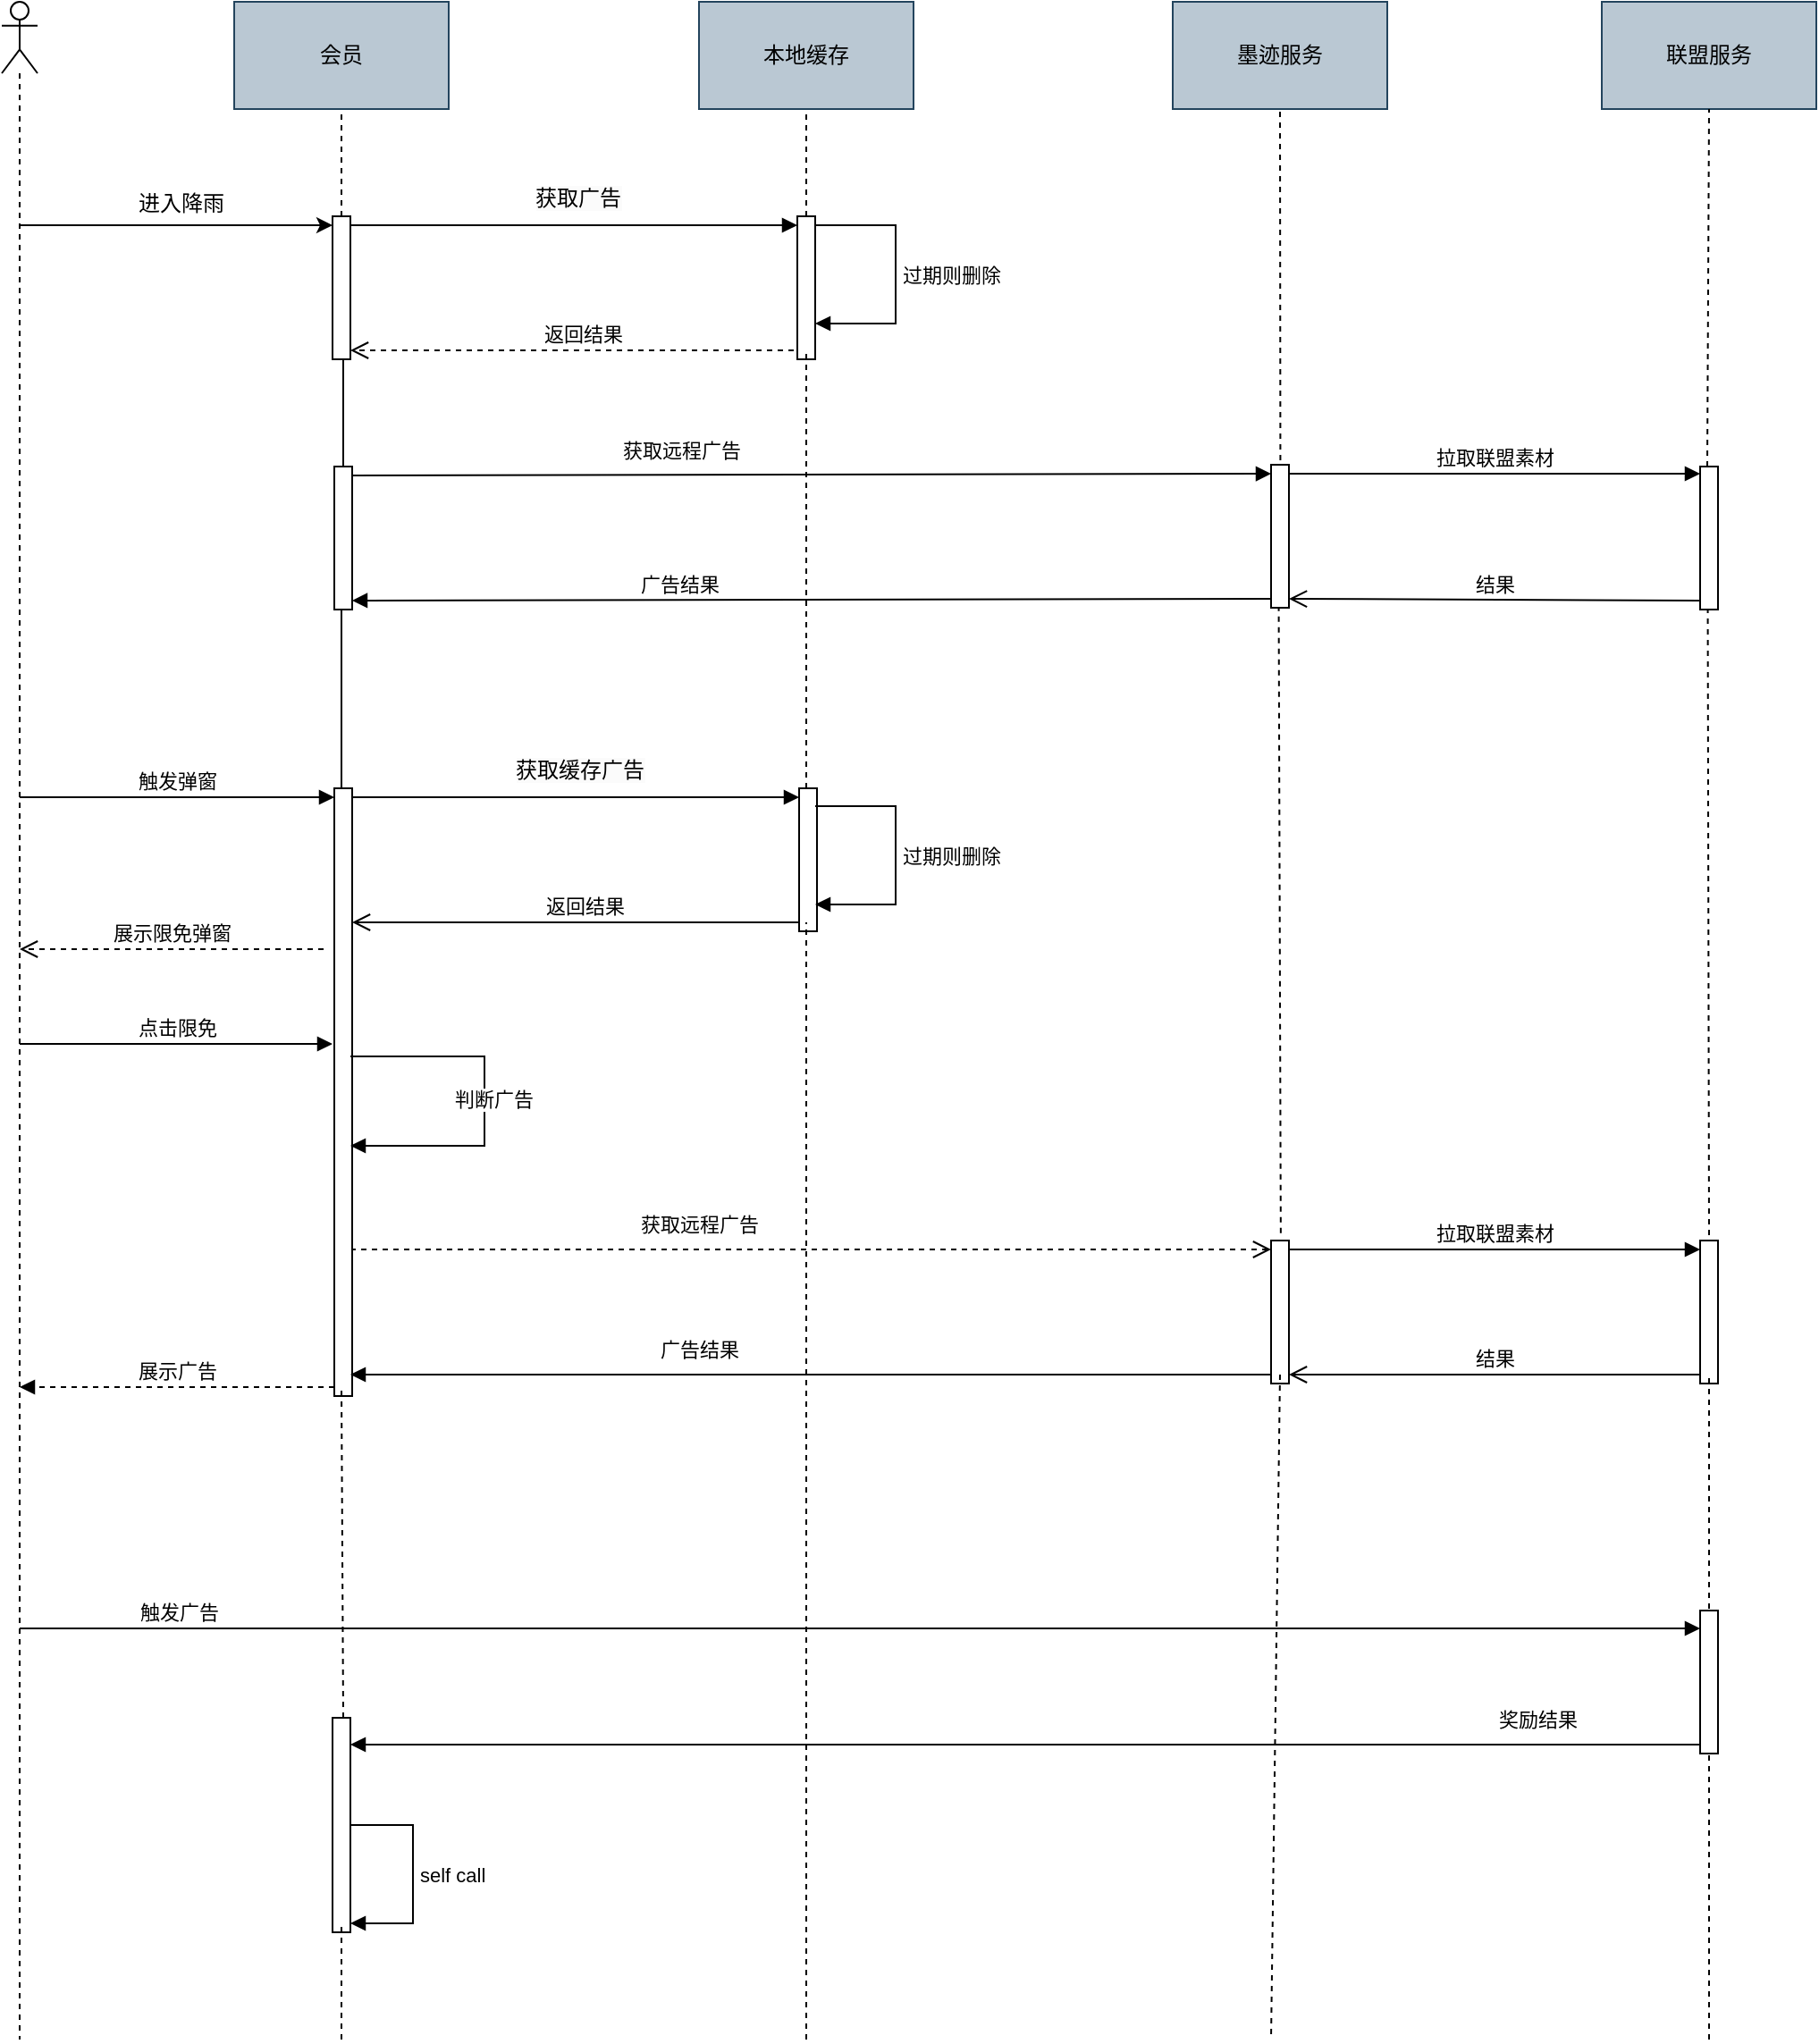 <mxfile version="24.7.17">
  <diagram name="第 1 页" id="adFPpe0ULtLu0ErX_vkU">
    <mxGraphModel dx="1656" dy="902" grid="1" gridSize="10" guides="1" tooltips="1" connect="1" arrows="1" fold="1" page="1" pageScale="1" pageWidth="827" pageHeight="1169" math="0" shadow="0">
      <root>
        <mxCell id="0" />
        <mxCell id="1" parent="0" />
        <mxCell id="JBMR1jgy8J0NJgJFcVR7-1" value="" style="shape=umlLifeline;perimeter=lifelinePerimeter;whiteSpace=wrap;html=1;container=1;dropTarget=0;collapsible=0;recursiveResize=0;outlineConnect=0;portConstraint=eastwest;newEdgeStyle={&quot;curved&quot;:0,&quot;rounded&quot;:0};participant=umlActor;" parent="1" vertex="1">
          <mxGeometry x="80" y="70" width="20" height="1140" as="geometry" />
        </mxCell>
        <mxCell id="JBMR1jgy8J0NJgJFcVR7-2" value="会员" style="rounded=0;whiteSpace=wrap;html=1;fillColor=#bac8d3;strokeColor=#23445d;" parent="1" vertex="1">
          <mxGeometry x="210" y="70" width="120" height="60" as="geometry" />
        </mxCell>
        <mxCell id="JBMR1jgy8J0NJgJFcVR7-3" value="本地缓存" style="rounded=0;whiteSpace=wrap;html=1;fillColor=#bac8d3;strokeColor=#23445d;" parent="1" vertex="1">
          <mxGeometry x="470" y="70" width="120" height="60" as="geometry" />
        </mxCell>
        <mxCell id="JBMR1jgy8J0NJgJFcVR7-4" value="墨迹服务" style="rounded=0;whiteSpace=wrap;html=1;fillColor=#bac8d3;strokeColor=#23445d;" parent="1" vertex="1">
          <mxGeometry x="735" y="70" width="120" height="60" as="geometry" />
        </mxCell>
        <mxCell id="JBMR1jgy8J0NJgJFcVR7-5" value="联盟服务" style="rounded=0;whiteSpace=wrap;html=1;fillColor=#bac8d3;strokeColor=#23445d;" parent="1" vertex="1">
          <mxGeometry x="975" y="70" width="120" height="60" as="geometry" />
        </mxCell>
        <mxCell id="JBMR1jgy8J0NJgJFcVR7-6" value="" style="html=1;points=[[0,0,0,0,5],[0,1,0,0,-5],[1,0,0,0,5],[1,1,0,0,-5]];perimeter=orthogonalPerimeter;outlineConnect=0;targetShapes=umlLifeline;portConstraint=eastwest;newEdgeStyle={&quot;curved&quot;:0,&quot;rounded&quot;:0};" parent="1" vertex="1">
          <mxGeometry x="265" y="190" width="10" height="80" as="geometry" />
        </mxCell>
        <mxCell id="JBMR1jgy8J0NJgJFcVR7-7" value="" style="html=1;verticalAlign=bottom;endArrow=block;curved=0;rounded=0;entryX=0;entryY=0;entryDx=0;entryDy=5;exitX=1;exitY=0;exitDx=0;exitDy=5;entryPerimeter=0;" parent="1" source="JBMR1jgy8J0NJgJFcVR7-6" target="JBMR1jgy8J0NJgJFcVR7-11" edge="1">
          <mxGeometry relative="1" as="geometry">
            <mxPoint x="345" y="195" as="targetPoint" />
          </mxGeometry>
        </mxCell>
        <mxCell id="JBMR1jgy8J0NJgJFcVR7-8" value="&lt;span style=&quot;font-size: 12px; background-color: rgb(251, 251, 251);&quot;&gt;获取广告&lt;/span&gt;" style="edgeLabel;html=1;align=center;verticalAlign=middle;resizable=0;points=[];" parent="JBMR1jgy8J0NJgJFcVR7-7" vertex="1" connectable="0">
          <mxGeometry x="0.012" y="-2" relative="1" as="geometry">
            <mxPoint y="-17" as="offset" />
          </mxGeometry>
        </mxCell>
        <mxCell id="JBMR1jgy8J0NJgJFcVR7-9" value="返回结果" style="html=1;verticalAlign=bottom;endArrow=open;dashed=1;endSize=8;curved=0;rounded=0;exitX=1;exitY=1;exitDx=0;exitDy=-5;entryX=1;entryY=1;entryDx=0;entryDy=-5;exitPerimeter=0;" parent="1" source="JBMR1jgy8J0NJgJFcVR7-11" target="JBMR1jgy8J0NJgJFcVR7-6" edge="1">
          <mxGeometry relative="1" as="geometry">
            <mxPoint x="345" y="265" as="sourcePoint" />
          </mxGeometry>
        </mxCell>
        <mxCell id="JBMR1jgy8J0NJgJFcVR7-10" value="" style="endArrow=none;html=1;rounded=0;entryX=0.5;entryY=1;entryDx=0;entryDy=0;dashed=1;" parent="1" source="JBMR1jgy8J0NJgJFcVR7-6" target="JBMR1jgy8J0NJgJFcVR7-2" edge="1">
          <mxGeometry width="50" height="50" relative="1" as="geometry">
            <mxPoint x="160" y="320" as="sourcePoint" />
            <mxPoint x="210" y="270" as="targetPoint" />
          </mxGeometry>
        </mxCell>
        <mxCell id="JBMR1jgy8J0NJgJFcVR7-11" value="" style="html=1;points=[[0,0,0,0,5],[0,1,0,0,-5],[1,0,0,0,5],[1,1,0,0,-5]];perimeter=orthogonalPerimeter;outlineConnect=0;targetShapes=umlLifeline;portConstraint=eastwest;newEdgeStyle={&quot;curved&quot;:0,&quot;rounded&quot;:0};" parent="1" vertex="1">
          <mxGeometry x="525" y="190" width="10" height="80" as="geometry" />
        </mxCell>
        <mxCell id="JBMR1jgy8J0NJgJFcVR7-12" value="" style="endArrow=none;html=1;rounded=0;dashed=1;" parent="1" source="JBMR1jgy8J0NJgJFcVR7-11" target="JBMR1jgy8J0NJgJFcVR7-3" edge="1">
          <mxGeometry width="50" height="50" relative="1" as="geometry">
            <mxPoint x="415" y="330" as="sourcePoint" />
            <mxPoint x="525" y="140" as="targetPoint" />
          </mxGeometry>
        </mxCell>
        <mxCell id="JBMR1jgy8J0NJgJFcVR7-13" value="" style="html=1;points=[[0,0,0,0,5],[0,1,0,0,-5],[1,0,0,0,5],[1,1,0,0,-5]];perimeter=orthogonalPerimeter;outlineConnect=0;targetShapes=umlLifeline;portConstraint=eastwest;newEdgeStyle={&quot;curved&quot;:0,&quot;rounded&quot;:0};" parent="1" vertex="1">
          <mxGeometry x="266" y="330" width="10" height="80" as="geometry" />
        </mxCell>
        <mxCell id="JBMR1jgy8J0NJgJFcVR7-14" value="获取远程广告" style="html=1;verticalAlign=bottom;endArrow=block;curved=0;rounded=0;exitX=1;exitY=0;exitDx=0;exitDy=5;entryX=0;entryY=0;entryDx=0;entryDy=5;entryPerimeter=0;" parent="1" source="JBMR1jgy8J0NJgJFcVR7-13" target="JBMR1jgy8J0NJgJFcVR7-16" edge="1">
          <mxGeometry x="-0.284" y="5" relative="1" as="geometry">
            <mxPoint x="346" y="335" as="targetPoint" />
            <mxPoint as="offset" />
          </mxGeometry>
        </mxCell>
        <mxCell id="JBMR1jgy8J0NJgJFcVR7-15" value="" style="endArrow=none;html=1;rounded=0;" parent="1" source="JBMR1jgy8J0NJgJFcVR7-13" target="JBMR1jgy8J0NJgJFcVR7-6" edge="1">
          <mxGeometry width="50" height="50" relative="1" as="geometry">
            <mxPoint x="190" y="330" as="sourcePoint" />
            <mxPoint x="240" y="280" as="targetPoint" />
          </mxGeometry>
        </mxCell>
        <mxCell id="JBMR1jgy8J0NJgJFcVR7-16" value="" style="html=1;points=[[0,0,0,0,5],[0,1,0,0,-5],[1,0,0,0,5],[1,1,0,0,-5]];perimeter=orthogonalPerimeter;outlineConnect=0;targetShapes=umlLifeline;portConstraint=eastwest;newEdgeStyle={&quot;curved&quot;:0,&quot;rounded&quot;:0};" parent="1" vertex="1">
          <mxGeometry x="790" y="329" width="10" height="80" as="geometry" />
        </mxCell>
        <mxCell id="JBMR1jgy8J0NJgJFcVR7-17" value="拉取联盟素材" style="html=1;verticalAlign=bottom;endArrow=block;curved=0;rounded=0;exitX=1;exitY=0;exitDx=0;exitDy=5;" parent="1" source="JBMR1jgy8J0NJgJFcVR7-16" target="JBMR1jgy8J0NJgJFcVR7-21" edge="1">
          <mxGeometry relative="1" as="geometry">
            <mxPoint x="870" y="325" as="targetPoint" />
          </mxGeometry>
        </mxCell>
        <mxCell id="JBMR1jgy8J0NJgJFcVR7-18" value="结果" style="html=1;verticalAlign=bottom;endArrow=open;endSize=8;curved=0;rounded=0;exitX=0;exitY=1;exitDx=0;exitDy=-5;entryX=1;entryY=1;entryDx=0;entryDy=-5;exitPerimeter=0;" parent="1" source="JBMR1jgy8J0NJgJFcVR7-21" target="JBMR1jgy8J0NJgJFcVR7-16" edge="1">
          <mxGeometry relative="1" as="geometry">
            <mxPoint x="870" y="395" as="sourcePoint" />
          </mxGeometry>
        </mxCell>
        <mxCell id="JBMR1jgy8J0NJgJFcVR7-19" value="广告结果" style="html=1;verticalAlign=bottom;endArrow=block;curved=0;rounded=0;entryX=1;entryY=1;entryDx=0;entryDy=-5;entryPerimeter=0;exitX=0;exitY=1;exitDx=0;exitDy=-5;exitPerimeter=0;" parent="1" source="JBMR1jgy8J0NJgJFcVR7-16" target="JBMR1jgy8J0NJgJFcVR7-13" edge="1">
          <mxGeometry x="0.284" width="80" relative="1" as="geometry">
            <mxPoint x="540" y="420" as="sourcePoint" />
            <mxPoint x="620" y="420" as="targetPoint" />
            <mxPoint x="-1" as="offset" />
          </mxGeometry>
        </mxCell>
        <mxCell id="JBMR1jgy8J0NJgJFcVR7-20" value="" style="endArrow=none;html=1;rounded=0;entryX=0.5;entryY=1;entryDx=0;entryDy=0;exitX=0.521;exitY=-0.032;exitDx=0;exitDy=0;exitPerimeter=0;dashed=1;" parent="1" source="JBMR1jgy8J0NJgJFcVR7-16" target="JBMR1jgy8J0NJgJFcVR7-4" edge="1">
          <mxGeometry width="50" height="50" relative="1" as="geometry">
            <mxPoint x="380" y="530" as="sourcePoint" />
            <mxPoint x="430" y="480" as="targetPoint" />
          </mxGeometry>
        </mxCell>
        <mxCell id="JBMR1jgy8J0NJgJFcVR7-21" value="" style="html=1;points=[[0,0,0,0,5],[0,1,0,0,-5],[1,0,0,0,5],[1,1,0,0,-5]];perimeter=orthogonalPerimeter;outlineConnect=0;targetShapes=umlLifeline;portConstraint=eastwest;newEdgeStyle={&quot;curved&quot;:0,&quot;rounded&quot;:0};" parent="1" vertex="1">
          <mxGeometry x="1030" y="330" width="10" height="80" as="geometry" />
        </mxCell>
        <mxCell id="JBMR1jgy8J0NJgJFcVR7-22" value="" style="endArrow=none;html=1;rounded=0;entryX=0.5;entryY=1;entryDx=0;entryDy=0;dashed=1;" parent="1" target="JBMR1jgy8J0NJgJFcVR7-5" edge="1">
          <mxGeometry width="50" height="50" relative="1" as="geometry">
            <mxPoint x="1034" y="330" as="sourcePoint" />
            <mxPoint x="860" y="420" as="targetPoint" />
          </mxGeometry>
        </mxCell>
        <mxCell id="JBMR1jgy8J0NJgJFcVR7-23" value="" style="endArrow=classic;html=1;rounded=0;entryX=0;entryY=0;entryDx=0;entryDy=5;entryPerimeter=0;" parent="1" source="JBMR1jgy8J0NJgJFcVR7-1" target="JBMR1jgy8J0NJgJFcVR7-6" edge="1">
          <mxGeometry width="50" height="50" relative="1" as="geometry">
            <mxPoint x="140" y="240" as="sourcePoint" />
            <mxPoint x="190" y="190" as="targetPoint" />
          </mxGeometry>
        </mxCell>
        <mxCell id="JBMR1jgy8J0NJgJFcVR7-24" value="进入降雨" style="text;html=1;align=center;verticalAlign=middle;resizable=0;points=[];autosize=1;strokeColor=none;fillColor=none;" parent="1" vertex="1">
          <mxGeometry x="145" y="168" width="70" height="30" as="geometry" />
        </mxCell>
        <mxCell id="JBMR1jgy8J0NJgJFcVR7-25" value="" style="html=1;points=[[0,0,0,0,5],[0,1,0,0,-5],[1,0,0,0,5],[1,1,0,0,-5]];perimeter=orthogonalPerimeter;outlineConnect=0;targetShapes=umlLifeline;portConstraint=eastwest;newEdgeStyle={&quot;curved&quot;:0,&quot;rounded&quot;:0};" parent="1" vertex="1">
          <mxGeometry x="790" y="763" width="10" height="80" as="geometry" />
        </mxCell>
        <mxCell id="JBMR1jgy8J0NJgJFcVR7-26" value="触发弹窗" style="html=1;verticalAlign=bottom;endArrow=block;curved=0;rounded=0;entryX=0;entryY=0;entryDx=0;entryDy=5;entryPerimeter=0;" parent="1" source="JBMR1jgy8J0NJgJFcVR7-1" target="JBMR1jgy8J0NJgJFcVR7-28" edge="1">
          <mxGeometry relative="1" as="geometry">
            <mxPoint x="455" y="515" as="targetPoint" />
          </mxGeometry>
        </mxCell>
        <mxCell id="JBMR1jgy8J0NJgJFcVR7-27" value="获取远程广告" style="html=1;verticalAlign=bottom;endArrow=open;endSize=8;curved=0;rounded=0;entryX=0;entryY=0;entryDx=0;entryDy=5;entryPerimeter=0;dashed=1;" parent="1" target="JBMR1jgy8J0NJgJFcVR7-25" edge="1">
          <mxGeometry x="-0.243" y="5" relative="1" as="geometry">
            <mxPoint x="275" y="768.0" as="sourcePoint" />
            <mxPoint as="offset" />
          </mxGeometry>
        </mxCell>
        <mxCell id="JBMR1jgy8J0NJgJFcVR7-28" value="" style="html=1;points=[[0,0,0,0,5],[0,1,0,0,-5],[1,0,0,0,5],[1,1,0,0,-5]];perimeter=orthogonalPerimeter;outlineConnect=0;targetShapes=umlLifeline;portConstraint=eastwest;newEdgeStyle={&quot;curved&quot;:0,&quot;rounded&quot;:0};" parent="1" vertex="1">
          <mxGeometry x="266" y="510" width="10" height="340" as="geometry" />
        </mxCell>
        <mxCell id="JBMR1jgy8J0NJgJFcVR7-29" value="" style="endArrow=none;html=1;rounded=0;" parent="1" source="JBMR1jgy8J0NJgJFcVR7-28" edge="1">
          <mxGeometry width="50" height="50" relative="1" as="geometry">
            <mxPoint x="200" y="480" as="sourcePoint" />
            <mxPoint x="270" y="410" as="targetPoint" />
          </mxGeometry>
        </mxCell>
        <mxCell id="JBMR1jgy8J0NJgJFcVR7-34" value="展示限免弹窗" style="html=1;verticalAlign=bottom;endArrow=open;dashed=1;endSize=8;curved=0;rounded=0;" parent="1" target="JBMR1jgy8J0NJgJFcVR7-1" edge="1">
          <mxGeometry relative="1" as="geometry">
            <mxPoint x="260" y="600" as="sourcePoint" />
            <mxPoint x="89.324" y="562.0" as="targetPoint" />
          </mxGeometry>
        </mxCell>
        <mxCell id="JBMR1jgy8J0NJgJFcVR7-36" value="拉取联盟素材" style="html=1;verticalAlign=bottom;endArrow=block;curved=0;rounded=0;exitX=1;exitY=0;exitDx=0;exitDy=5;exitPerimeter=0;" parent="1" source="JBMR1jgy8J0NJgJFcVR7-25" target="JBMR1jgy8J0NJgJFcVR7-38" edge="1">
          <mxGeometry relative="1" as="geometry">
            <mxPoint x="900" y="709" as="targetPoint" />
            <mxPoint x="830" y="718" as="sourcePoint" />
          </mxGeometry>
        </mxCell>
        <mxCell id="JBMR1jgy8J0NJgJFcVR7-37" value="结果" style="html=1;verticalAlign=bottom;endArrow=open;endSize=8;curved=0;rounded=0;exitX=0;exitY=1;exitDx=0;exitDy=-5;entryX=1;entryY=1;entryDx=0;entryDy=-5;exitPerimeter=0;entryPerimeter=0;" parent="1" source="JBMR1jgy8J0NJgJFcVR7-38" target="JBMR1jgy8J0NJgJFcVR7-25" edge="1">
          <mxGeometry relative="1" as="geometry">
            <mxPoint x="900" y="779" as="sourcePoint" />
            <mxPoint x="830" y="788" as="targetPoint" />
          </mxGeometry>
        </mxCell>
        <mxCell id="JBMR1jgy8J0NJgJFcVR7-38" value="" style="html=1;points=[[0,0,0,0,5],[0,1,0,0,-5],[1,0,0,0,5],[1,1,0,0,-5]];perimeter=orthogonalPerimeter;outlineConnect=0;targetShapes=umlLifeline;portConstraint=eastwest;newEdgeStyle={&quot;curved&quot;:0,&quot;rounded&quot;:0};" parent="1" vertex="1">
          <mxGeometry x="1030" y="763" width="10" height="80" as="geometry" />
        </mxCell>
        <mxCell id="JBMR1jgy8J0NJgJFcVR7-39" value="广告结果" style="html=1;verticalAlign=bottom;endArrow=block;curved=0;rounded=0;exitX=0;exitY=1;exitDx=0;exitDy=-5;exitPerimeter=0;entryX=1;entryY=1;entryDx=0;entryDy=-5;entryPerimeter=0;" parent="1" source="JBMR1jgy8J0NJgJFcVR7-25" edge="1">
          <mxGeometry x="0.243" y="-5" width="80" relative="1" as="geometry">
            <mxPoint x="400" y="703" as="sourcePoint" />
            <mxPoint x="275" y="838.0" as="targetPoint" />
            <mxPoint as="offset" />
          </mxGeometry>
        </mxCell>
        <mxCell id="JBMR1jgy8J0NJgJFcVR7-43" value="" style="html=1;align=left;spacingLeft=2;endArrow=block;rounded=0;edgeStyle=orthogonalEdgeStyle;curved=0;rounded=0;" parent="1" edge="1">
          <mxGeometry x="0.497" y="-20" relative="1" as="geometry">
            <mxPoint x="275" y="660.0" as="sourcePoint" />
            <Array as="points">
              <mxPoint x="350" y="660" />
              <mxPoint x="350" y="710" />
            </Array>
            <mxPoint x="275" y="710.0" as="targetPoint" />
            <mxPoint as="offset" />
          </mxGeometry>
        </mxCell>
        <mxCell id="JBMR1jgy8J0NJgJFcVR7-45" value="判断广告" style="edgeLabel;html=1;align=center;verticalAlign=middle;resizable=0;points=[];" parent="JBMR1jgy8J0NJgJFcVR7-43" vertex="1" connectable="0">
          <mxGeometry x="-0.008" y="5" relative="1" as="geometry">
            <mxPoint as="offset" />
          </mxGeometry>
        </mxCell>
        <mxCell id="JBMR1jgy8J0NJgJFcVR7-44" value="点击限免" style="html=1;verticalAlign=bottom;endArrow=block;curved=0;rounded=0;entryX=0;entryY=0;entryDx=0;entryDy=5;entryPerimeter=0;" parent="1" source="JBMR1jgy8J0NJgJFcVR7-1" edge="1">
          <mxGeometry width="80" relative="1" as="geometry">
            <mxPoint x="90" y="650" as="sourcePoint" />
            <mxPoint x="265" y="653" as="targetPoint" />
          </mxGeometry>
        </mxCell>
        <mxCell id="JBMR1jgy8J0NJgJFcVR7-46" value="展示广告" style="html=1;verticalAlign=bottom;endArrow=block;curved=0;rounded=0;exitX=0;exitY=1;exitDx=0;exitDy=-5;exitPerimeter=0;dashed=1;" parent="1" source="JBMR1jgy8J0NJgJFcVR7-28" edge="1">
          <mxGeometry width="80" relative="1" as="geometry">
            <mxPoint x="260" y="810" as="sourcePoint" />
            <mxPoint x="90" y="845" as="targetPoint" />
          </mxGeometry>
        </mxCell>
        <mxCell id="JBMR1jgy8J0NJgJFcVR7-50" value="" style="html=1;verticalAlign=bottom;endArrow=block;curved=0;rounded=0;entryX=0;entryY=0;entryDx=0;entryDy=5;exitX=1;exitY=0;exitDx=0;exitDy=5;entryPerimeter=0;" parent="1" target="JBMR1jgy8J0NJgJFcVR7-53" edge="1">
          <mxGeometry relative="1" as="geometry">
            <mxPoint x="346" y="515" as="targetPoint" />
            <mxPoint x="276" y="515" as="sourcePoint" />
          </mxGeometry>
        </mxCell>
        <mxCell id="JBMR1jgy8J0NJgJFcVR7-51" value="&lt;span style=&quot;font-size: 12px; background-color: rgb(251, 251, 251);&quot;&gt;获取缓存广告&lt;/span&gt;" style="edgeLabel;html=1;align=center;verticalAlign=middle;resizable=0;points=[];" parent="JBMR1jgy8J0NJgJFcVR7-50" vertex="1" connectable="0">
          <mxGeometry x="0.012" y="-2" relative="1" as="geometry">
            <mxPoint y="-17" as="offset" />
          </mxGeometry>
        </mxCell>
        <mxCell id="JBMR1jgy8J0NJgJFcVR7-52" value="返回结果" style="html=1;verticalAlign=bottom;endArrow=open;endSize=8;curved=0;rounded=0;exitX=1;exitY=1;exitDx=0;exitDy=-5;entryX=1;entryY=1;entryDx=0;entryDy=-5;exitPerimeter=0;" parent="1" source="JBMR1jgy8J0NJgJFcVR7-53" edge="1">
          <mxGeometry relative="1" as="geometry">
            <mxPoint x="346" y="585" as="sourcePoint" />
            <mxPoint x="276" y="585" as="targetPoint" />
          </mxGeometry>
        </mxCell>
        <mxCell id="JBMR1jgy8J0NJgJFcVR7-53" value="" style="html=1;points=[[0,0,0,0,5],[0,1,0,0,-5],[1,0,0,0,5],[1,1,0,0,-5]];perimeter=orthogonalPerimeter;outlineConnect=0;targetShapes=umlLifeline;portConstraint=eastwest;newEdgeStyle={&quot;curved&quot;:0,&quot;rounded&quot;:0};" parent="1" vertex="1">
          <mxGeometry x="526" y="510" width="10" height="80" as="geometry" />
        </mxCell>
        <mxCell id="JBMR1jgy8J0NJgJFcVR7-55" value="过期则删除" style="html=1;align=left;spacingLeft=2;endArrow=block;rounded=0;edgeStyle=orthogonalEdgeStyle;curved=0;rounded=0;exitX=1;exitY=0;exitDx=0;exitDy=5;exitPerimeter=0;" parent="1" source="JBMR1jgy8J0NJgJFcVR7-11" target="JBMR1jgy8J0NJgJFcVR7-11" edge="1">
          <mxGeometry relative="1" as="geometry">
            <mxPoint x="560" y="198" as="sourcePoint" />
            <Array as="points">
              <mxPoint x="580" y="195" />
              <mxPoint x="580" y="250" />
            </Array>
            <mxPoint x="565" y="228" as="targetPoint" />
          </mxGeometry>
        </mxCell>
        <mxCell id="JBMR1jgy8J0NJgJFcVR7-56" value="过期则删除" style="html=1;align=left;spacingLeft=2;endArrow=block;rounded=0;edgeStyle=orthogonalEdgeStyle;curved=0;rounded=0;exitX=1;exitY=0;exitDx=0;exitDy=5;exitPerimeter=0;" parent="1" edge="1">
          <mxGeometry relative="1" as="geometry">
            <mxPoint x="535" y="520" as="sourcePoint" />
            <Array as="points">
              <mxPoint x="580" y="520" />
              <mxPoint x="580" y="575" />
            </Array>
            <mxPoint x="535" y="575" as="targetPoint" />
          </mxGeometry>
        </mxCell>
        <mxCell id="JBMR1jgy8J0NJgJFcVR7-58" value="触发广告" style="html=1;verticalAlign=bottom;endArrow=block;curved=0;rounded=0;" parent="1" target="JBMR1jgy8J0NJgJFcVR7-59" edge="1">
          <mxGeometry x="-0.808" width="80" relative="1" as="geometry">
            <mxPoint x="90" y="980" as="sourcePoint" />
            <mxPoint x="265" y="980.0" as="targetPoint" />
            <mxPoint x="-1" as="offset" />
          </mxGeometry>
        </mxCell>
        <mxCell id="JBMR1jgy8J0NJgJFcVR7-59" value="" style="html=1;points=[[0,0,0,0,5],[0,1,0,0,-5],[1,0,0,0,5],[1,1,0,0,-5]];perimeter=orthogonalPerimeter;outlineConnect=0;targetShapes=umlLifeline;portConstraint=eastwest;newEdgeStyle={&quot;curved&quot;:0,&quot;rounded&quot;:0};" parent="1" vertex="1">
          <mxGeometry x="1030" y="970" width="10" height="80" as="geometry" />
        </mxCell>
        <mxCell id="JBMR1jgy8J0NJgJFcVR7-62" value="" style="html=1;points=[[0,0,0,0,5],[0,1,0,0,-5],[1,0,0,0,5],[1,1,0,0,-5]];perimeter=orthogonalPerimeter;outlineConnect=0;targetShapes=umlLifeline;portConstraint=eastwest;newEdgeStyle={&quot;curved&quot;:0,&quot;rounded&quot;:0};" parent="1" vertex="1">
          <mxGeometry x="265" y="1030" width="10" height="120" as="geometry" />
        </mxCell>
        <mxCell id="JBMR1jgy8J0NJgJFcVR7-63" value="奖励结果" style="html=1;verticalAlign=bottom;endArrow=block;curved=0;rounded=0;exitX=0;exitY=1;exitDx=0;exitDy=-5;exitPerimeter=0;" parent="1" source="JBMR1jgy8J0NJgJFcVR7-59" target="JBMR1jgy8J0NJgJFcVR7-62" edge="1">
          <mxGeometry x="-0.762" y="-5" width="80" relative="1" as="geometry">
            <mxPoint x="570" y="1110" as="sourcePoint" />
            <mxPoint x="650" y="1110" as="targetPoint" />
            <mxPoint x="-1" as="offset" />
          </mxGeometry>
        </mxCell>
        <mxCell id="JBMR1jgy8J0NJgJFcVR7-65" value="self call" style="html=1;align=left;spacingLeft=2;endArrow=block;rounded=0;edgeStyle=orthogonalEdgeStyle;curved=0;rounded=0;entryX=1;entryY=1;entryDx=0;entryDy=-5;entryPerimeter=0;" parent="1" source="JBMR1jgy8J0NJgJFcVR7-62" target="JBMR1jgy8J0NJgJFcVR7-62" edge="1">
          <mxGeometry relative="1" as="geometry">
            <mxPoint x="290" y="1070" as="sourcePoint" />
            <Array as="points">
              <mxPoint x="310" y="1090.0" />
              <mxPoint x="310" y="1145" />
            </Array>
            <mxPoint x="295" y="1100.0" as="targetPoint" />
          </mxGeometry>
        </mxCell>
        <mxCell id="JBMR1jgy8J0NJgJFcVR7-66" value="" style="endArrow=none;html=1;rounded=0;dashed=1;" parent="1" edge="1">
          <mxGeometry width="50" height="50" relative="1" as="geometry">
            <mxPoint x="271" y="1030" as="sourcePoint" />
            <mxPoint x="270" y="845" as="targetPoint" />
          </mxGeometry>
        </mxCell>
        <mxCell id="JBMR1jgy8J0NJgJFcVR7-69" value="" style="endArrow=none;html=1;rounded=0;dashed=1;" parent="1" edge="1">
          <mxGeometry width="50" height="50" relative="1" as="geometry">
            <mxPoint x="530" y="510" as="sourcePoint" />
            <mxPoint x="530" y="265" as="targetPoint" />
          </mxGeometry>
        </mxCell>
        <mxCell id="JBMR1jgy8J0NJgJFcVR7-70" value="" style="endArrow=none;html=1;rounded=0;dashed=1;" parent="1" edge="1">
          <mxGeometry width="50" height="50" relative="1" as="geometry">
            <mxPoint x="530" y="1210" as="sourcePoint" />
            <mxPoint x="530" y="585" as="targetPoint" />
          </mxGeometry>
        </mxCell>
        <mxCell id="JBMR1jgy8J0NJgJFcVR7-72" value="" style="endArrow=none;html=1;rounded=0;entryX=0.5;entryY=1;entryDx=0;entryDy=0;exitX=0.543;exitY=-0.052;exitDx=0;exitDy=0;exitPerimeter=0;dashed=1;" parent="1" source="JBMR1jgy8J0NJgJFcVR7-25" edge="1">
          <mxGeometry width="50" height="50" relative="1" as="geometry">
            <mxPoint x="794.29" y="605" as="sourcePoint" />
            <mxPoint x="794.29" y="409" as="targetPoint" />
          </mxGeometry>
        </mxCell>
        <mxCell id="JBMR1jgy8J0NJgJFcVR7-71" value="" style="endArrow=none;html=1;rounded=0;dashed=1;entryX=0;entryY=1;entryDx=0;entryDy=-5;entryPerimeter=0;" parent="1" edge="1">
          <mxGeometry width="50" height="50" relative="1" as="geometry">
            <mxPoint x="270" y="1210" as="sourcePoint" />
            <mxPoint x="270.0" y="1145" as="targetPoint" />
          </mxGeometry>
        </mxCell>
        <mxCell id="JBMR1jgy8J0NJgJFcVR7-73" value="" style="endArrow=none;html=1;rounded=0;dashed=1;" parent="1" edge="1">
          <mxGeometry width="50" height="50" relative="1" as="geometry">
            <mxPoint x="795" y="838" as="sourcePoint" />
            <mxPoint x="790" y="1210" as="targetPoint" />
          </mxGeometry>
        </mxCell>
        <mxCell id="JBMR1jgy8J0NJgJFcVR7-74" value="" style="endArrow=none;html=1;rounded=0;entryX=0.5;entryY=1;entryDx=0;entryDy=0;exitX=0.543;exitY=-0.052;exitDx=0;exitDy=0;exitPerimeter=0;dashed=1;" parent="1" edge="1">
          <mxGeometry width="50" height="50" relative="1" as="geometry">
            <mxPoint x="1035" y="760" as="sourcePoint" />
            <mxPoint x="1034.29" y="410" as="targetPoint" />
          </mxGeometry>
        </mxCell>
        <mxCell id="JBMR1jgy8J0NJgJFcVR7-75" value="" style="endArrow=none;html=1;rounded=0;dashed=1;" parent="1" edge="1">
          <mxGeometry width="50" height="50" relative="1" as="geometry">
            <mxPoint x="1035" y="840" as="sourcePoint" />
            <mxPoint x="1035" y="970" as="targetPoint" />
          </mxGeometry>
        </mxCell>
        <mxCell id="JBMR1jgy8J0NJgJFcVR7-76" value="" style="endArrow=none;html=1;rounded=0;dashed=1;entryX=0;entryY=1;entryDx=0;entryDy=-5;entryPerimeter=0;" parent="1" edge="1">
          <mxGeometry width="50" height="50" relative="1" as="geometry">
            <mxPoint x="1035" y="1210" as="sourcePoint" />
            <mxPoint x="1035" y="1049" as="targetPoint" />
          </mxGeometry>
        </mxCell>
      </root>
    </mxGraphModel>
  </diagram>
</mxfile>
